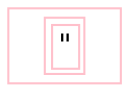 digraph Perl
{
graph [ rankdir="TB" ]
node [ shape="oval" ]
edge [ color="grey" ]
"node.1" [ color="pink" label=<<table border='1'><tr><td>"</td></tr></table>> shape="rectangle" ]
}
